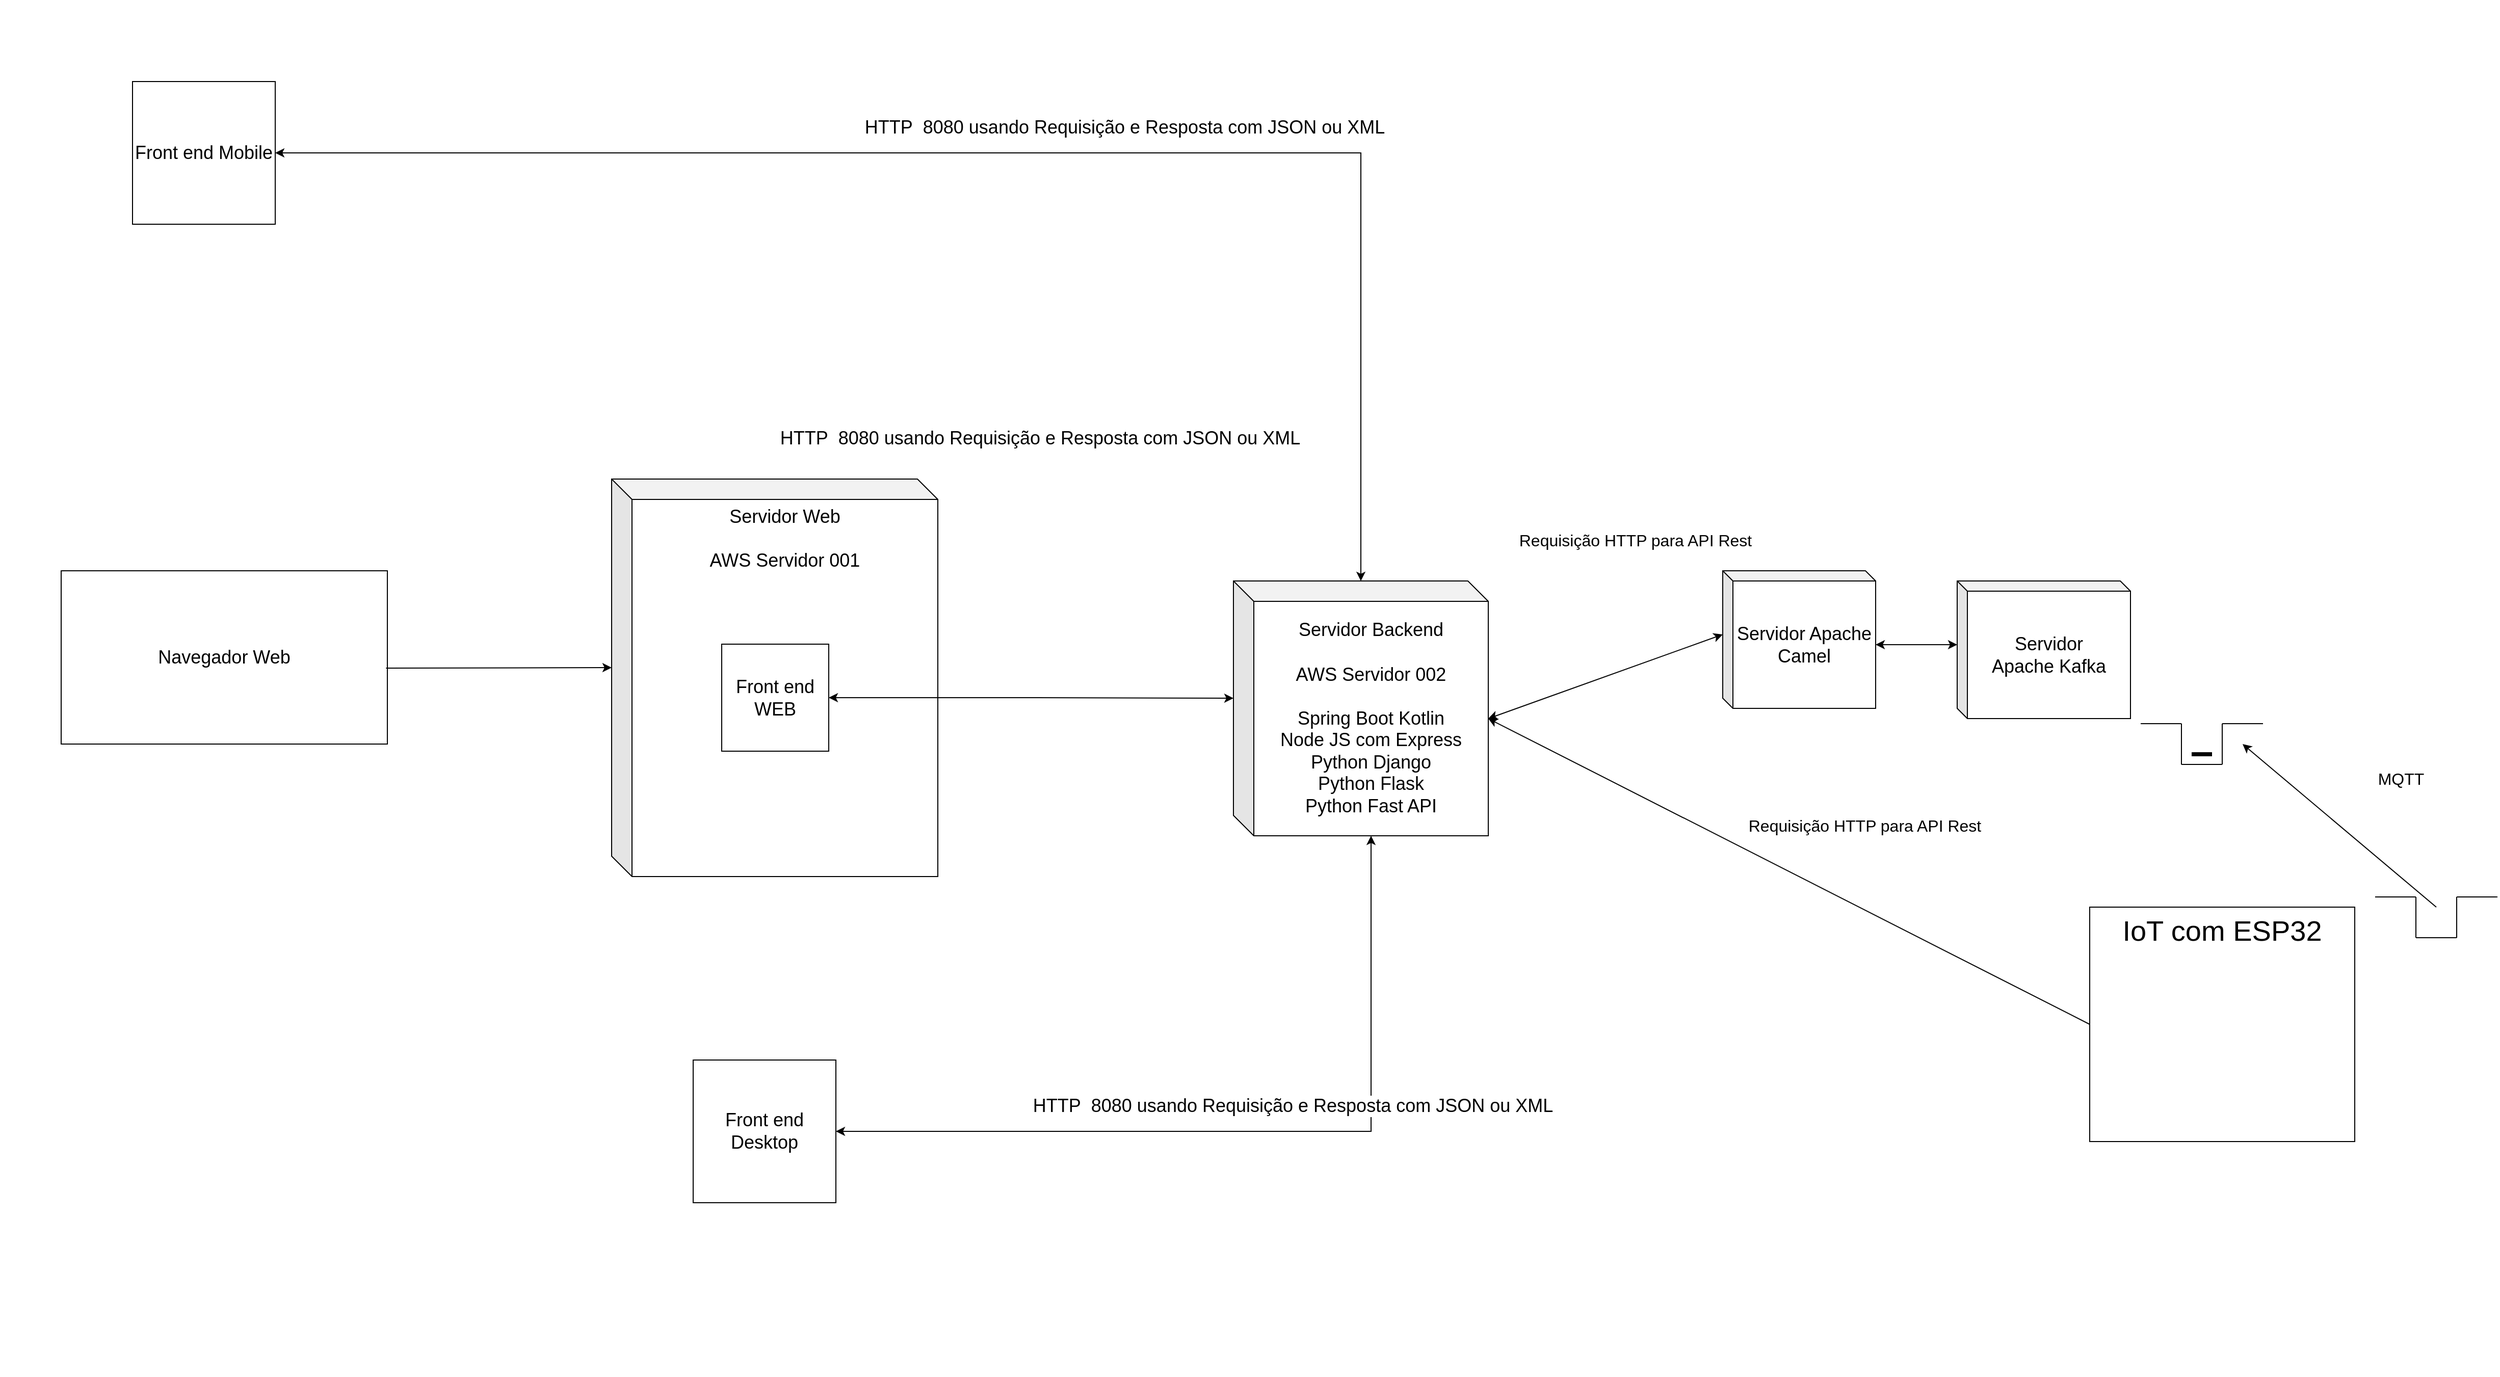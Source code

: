 <mxfile version="26.0.12">
  <diagram name="Página-1" id="81F1UbtDlpMVIuJjuEPL">
    <mxGraphModel dx="4380" dy="3018" grid="1" gridSize="10" guides="1" tooltips="1" connect="1" arrows="1" fold="1" page="1" pageScale="1" pageWidth="827" pageHeight="1169" math="0" shadow="0">
      <root>
        <mxCell id="0" />
        <mxCell id="1" parent="0" />
        <mxCell id="IYKdBTSMvmW3wx0UBxRR-4" value="IoT com ESP32" style="rounded=0;whiteSpace=wrap;html=1;fontSize=28;verticalAlign=top;" vertex="1" parent="1">
          <mxGeometry x="1110" y="460" width="260" height="230" as="geometry" />
        </mxCell>
        <mxCell id="IYKdBTSMvmW3wx0UBxRR-3" value="" style="shape=image;html=1;verticalAlign=top;verticalLabelPosition=bottom;labelBackgroundColor=#ffffff;imageAspect=0;aspect=fixed;image=https://cdn2.iconfinder.com/data/icons/electronic-13/480/3-electronic-arduino-chipset-icon-2-128.png" vertex="1" parent="1">
          <mxGeometry x="1230" y="550" width="128" height="128" as="geometry" />
        </mxCell>
        <mxCell id="KUsmrb8lNCLkx_MoMA3p-17" value="Servidor Web&lt;div&gt;&lt;br&gt;&lt;/div&gt;&lt;div&gt;AWS Servidor 001&lt;/div&gt;" style="shape=cube;whiteSpace=wrap;html=1;boundedLbl=1;backgroundOutline=1;darkOpacity=0.05;darkOpacity2=0.1;verticalAlign=top;fontSize=18;" parent="1" vertex="1">
          <mxGeometry x="-340" y="40" width="320" height="390" as="geometry" />
        </mxCell>
        <mxCell id="KUsmrb8lNCLkx_MoMA3p-1" value="Servidor Backend&lt;div&gt;&lt;br&gt;&lt;/div&gt;&lt;div&gt;AWS Servidor 002&lt;br&gt;&lt;div&gt;&lt;br&gt;&lt;/div&gt;&lt;div&gt;Spring Boot Kotlin&lt;/div&gt;&lt;div&gt;Node JS com Express&lt;/div&gt;&lt;div&gt;Python Django&lt;/div&gt;&lt;div&gt;Python Flask&lt;/div&gt;&lt;div&gt;Python Fast API&lt;/div&gt;&lt;/div&gt;" style="shape=cube;whiteSpace=wrap;html=1;boundedLbl=1;backgroundOutline=1;darkOpacity=0.05;darkOpacity2=0.1;fontSize=18;" parent="1" vertex="1">
          <mxGeometry x="270" y="140" width="250" height="250" as="geometry" />
        </mxCell>
        <mxCell id="KUsmrb8lNCLkx_MoMA3p-7" value="Front end WEB" style="whiteSpace=wrap;html=1;aspect=fixed;fontSize=18;" parent="1" vertex="1">
          <mxGeometry x="-232" y="202" width="105" height="105" as="geometry" />
        </mxCell>
        <mxCell id="KUsmrb8lNCLkx_MoMA3p-8" style="edgeStyle=orthogonalEdgeStyle;rounded=0;orthogonalLoop=1;jettySize=auto;html=1;startArrow=classic;startFill=1;endArrow=classic;endFill=1;exitX=1;exitY=0.5;exitDx=0;exitDy=0;entryX=0;entryY=0;entryDx=0;entryDy=115.0;entryPerimeter=0;" parent="1" source="KUsmrb8lNCLkx_MoMA3p-7" target="KUsmrb8lNCLkx_MoMA3p-1" edge="1">
          <mxGeometry relative="1" as="geometry">
            <mxPoint x="530" y="275" as="sourcePoint" />
            <mxPoint x="810" y="275" as="targetPoint" />
          </mxGeometry>
        </mxCell>
        <mxCell id="KUsmrb8lNCLkx_MoMA3p-9" value="HTTP&amp;nbsp; 8080 usando Requisição e Resposta com JSON ou XML" style="edgeLabel;html=1;align=center;verticalAlign=middle;resizable=0;points=[];fontSize=18;" parent="KUsmrb8lNCLkx_MoMA3p-8" vertex="1" connectable="0">
          <mxGeometry x="0.15" y="1" relative="1" as="geometry">
            <mxPoint x="-21" y="-254" as="offset" />
          </mxGeometry>
        </mxCell>
        <mxCell id="KUsmrb8lNCLkx_MoMA3p-11" style="edgeStyle=orthogonalEdgeStyle;rounded=0;orthogonalLoop=1;jettySize=auto;html=1;startArrow=classic;startFill=1;endArrow=classic;endFill=1;exitX=1;exitY=0.5;exitDx=0;exitDy=0;" parent="1" source="KUsmrb8lNCLkx_MoMA3p-10" target="KUsmrb8lNCLkx_MoMA3p-1" edge="1">
          <mxGeometry relative="1" as="geometry">
            <mxPoint x="-100" y="265" as="sourcePoint" />
            <mxPoint x="280" y="265" as="targetPoint" />
          </mxGeometry>
        </mxCell>
        <mxCell id="KUsmrb8lNCLkx_MoMA3p-12" value="HTTP&amp;nbsp; 8080 usando Requisição e Resposta com JSON ou XML" style="edgeLabel;html=1;align=center;verticalAlign=middle;resizable=0;points=[];fontSize=18;" parent="KUsmrb8lNCLkx_MoMA3p-11" vertex="1" connectable="0">
          <mxGeometry x="0.15" y="1" relative="1" as="geometry">
            <mxPoint x="-21" y="-24" as="offset" />
          </mxGeometry>
        </mxCell>
        <mxCell id="KUsmrb8lNCLkx_MoMA3p-14" style="edgeStyle=orthogonalEdgeStyle;rounded=0;orthogonalLoop=1;jettySize=auto;html=1;startArrow=classic;startFill=1;endArrow=classic;endFill=1;exitX=1;exitY=0.5;exitDx=0;exitDy=0;entryX=0;entryY=0;entryDx=135;entryDy=250.0;entryPerimeter=0;" parent="1" source="KUsmrb8lNCLkx_MoMA3p-13" target="KUsmrb8lNCLkx_MoMA3p-1" edge="1">
          <mxGeometry relative="1" as="geometry">
            <mxPoint x="-100" y="40" as="sourcePoint" />
            <mxPoint x="405" y="150" as="targetPoint" />
          </mxGeometry>
        </mxCell>
        <mxCell id="KUsmrb8lNCLkx_MoMA3p-15" value="HTTP&amp;nbsp; 8080 usando Requisição e Resposta com JSON ou XML" style="edgeLabel;html=1;align=center;verticalAlign=middle;resizable=0;points=[];fontSize=18;" parent="KUsmrb8lNCLkx_MoMA3p-14" vertex="1" connectable="0">
          <mxGeometry x="0.15" y="1" relative="1" as="geometry">
            <mxPoint x="-21" y="-24" as="offset" />
          </mxGeometry>
        </mxCell>
        <mxCell id="KUsmrb8lNCLkx_MoMA3p-22" value="" style="group;fontSize=19;" parent="1" vertex="1" connectable="0">
          <mxGeometry x="-910" y="-430" width="338" height="338" as="geometry" />
        </mxCell>
        <mxCell id="KUsmrb8lNCLkx_MoMA3p-18" value="" style="shape=image;html=1;verticalAlign=top;verticalLabelPosition=bottom;labelBackgroundColor=#ffffff;imageAspect=0;aspect=fixed;image=https://cdn1.iconfinder.com/data/icons/general-9/500/iPad-128.png" parent="KUsmrb8lNCLkx_MoMA3p-22" vertex="1">
          <mxGeometry width="338" height="338" as="geometry" />
        </mxCell>
        <mxCell id="KUsmrb8lNCLkx_MoMA3p-10" value="Front end Mobile" style="whiteSpace=wrap;html=1;aspect=fixed;fontSize=18;" parent="KUsmrb8lNCLkx_MoMA3p-22" vertex="1">
          <mxGeometry x="100" y="80" width="140" height="140" as="geometry" />
        </mxCell>
        <mxCell id="KUsmrb8lNCLkx_MoMA3p-27" value="" style="group;fontSize=18;" parent="1" vertex="1" connectable="0">
          <mxGeometry x="-940" y="30" width="440" height="440" as="geometry" />
        </mxCell>
        <mxCell id="KUsmrb8lNCLkx_MoMA3p-23" value="" style="shape=image;html=1;verticalAlign=top;verticalLabelPosition=bottom;labelBackgroundColor=#ffffff;imageAspect=0;aspect=fixed;image=https://cdn1.iconfinder.com/data/icons/general-9/500/laptop-128.png" parent="KUsmrb8lNCLkx_MoMA3p-27" vertex="1">
          <mxGeometry width="440" height="440" as="geometry" />
        </mxCell>
        <mxCell id="KUsmrb8lNCLkx_MoMA3p-26" value="Navegador Web" style="rounded=0;whiteSpace=wrap;html=1;fontSize=18;" parent="KUsmrb8lNCLkx_MoMA3p-27" vertex="1">
          <mxGeometry x="60" y="100" width="320" height="170" as="geometry" />
        </mxCell>
        <mxCell id="C7t1A0CUNiaQvzjGpF3V-2" value="" style="endArrow=classic;html=1;rounded=0;exitX=0.996;exitY=0.562;exitDx=0;exitDy=0;exitPerimeter=0;entryX=0;entryY=0;entryDx=0;entryDy=185;entryPerimeter=0;" parent="1" source="KUsmrb8lNCLkx_MoMA3p-26" target="KUsmrb8lNCLkx_MoMA3p-17" edge="1">
          <mxGeometry width="50" height="50" relative="1" as="geometry">
            <mxPoint x="-400" y="80" as="sourcePoint" />
            <mxPoint x="-350" y="30" as="targetPoint" />
          </mxGeometry>
        </mxCell>
        <mxCell id="C7t1A0CUNiaQvzjGpF3V-4" value="" style="group" parent="1" vertex="1" connectable="0">
          <mxGeometry x="-410" y="480" width="440" height="440" as="geometry" />
        </mxCell>
        <mxCell id="KUsmrb8lNCLkx_MoMA3p-19" value="" style="shape=image;html=1;verticalAlign=top;verticalLabelPosition=bottom;labelBackgroundColor=#ffffff;imageAspect=0;aspect=fixed;image=https://cdn1.iconfinder.com/data/icons/general-9/500/laptop-128.png" parent="C7t1A0CUNiaQvzjGpF3V-4" vertex="1">
          <mxGeometry width="440" height="440" as="geometry" />
        </mxCell>
        <mxCell id="KUsmrb8lNCLkx_MoMA3p-13" value="Front end Desktop" style="whiteSpace=wrap;html=1;aspect=fixed;fontSize=18;" parent="C7t1A0CUNiaQvzjGpF3V-4" vertex="1">
          <mxGeometry x="150" y="130" width="140" height="140" as="geometry" />
        </mxCell>
        <mxCell id="IYKdBTSMvmW3wx0UBxRR-1" value="Servidor&lt;div&gt;Apache Kafka&lt;/div&gt;" style="shape=cube;whiteSpace=wrap;html=1;boundedLbl=1;backgroundOutline=1;darkOpacity=0.05;darkOpacity2=0.1;size=10;fontSize=18;" vertex="1" parent="1">
          <mxGeometry x="980" y="140" width="170" height="135" as="geometry" />
        </mxCell>
        <mxCell id="IYKdBTSMvmW3wx0UBxRR-2" value="Servidor Apache Camel" style="shape=cube;whiteSpace=wrap;html=1;boundedLbl=1;backgroundOutline=1;darkOpacity=0.05;darkOpacity2=0.1;size=10;fontSize=18;" vertex="1" parent="1">
          <mxGeometry x="750" y="130" width="150" height="135" as="geometry" />
        </mxCell>
        <mxCell id="IYKdBTSMvmW3wx0UBxRR-5" value="&lt;font style=&quot;font-size: 16px;&quot;&gt;Requisição HTTP para API Rest&lt;/font&gt;" style="endArrow=classic;html=1;rounded=0;exitX=0;exitY=0.5;exitDx=0;exitDy=0;entryX=0;entryY=0;entryDx=250.0;entryDy=135;entryPerimeter=0;" edge="1" parent="1" source="IYKdBTSMvmW3wx0UBxRR-4" target="KUsmrb8lNCLkx_MoMA3p-1">
          <mxGeometry x="-0.14" y="-74" width="50" height="50" relative="1" as="geometry">
            <mxPoint x="990" y="570" as="sourcePoint" />
            <mxPoint x="720" y="290" as="targetPoint" />
            <mxPoint x="-1" as="offset" />
          </mxGeometry>
        </mxCell>
        <mxCell id="IYKdBTSMvmW3wx0UBxRR-13" value="" style="group" vertex="1" connectable="0" parent="1">
          <mxGeometry x="1390" y="450" width="120" height="40" as="geometry" />
        </mxCell>
        <mxCell id="IYKdBTSMvmW3wx0UBxRR-7" value="" style="endArrow=none;html=1;rounded=0;" edge="1" parent="IYKdBTSMvmW3wx0UBxRR-13">
          <mxGeometry width="50" height="50" relative="1" as="geometry">
            <mxPoint as="sourcePoint" />
            <mxPoint x="40" as="targetPoint" />
          </mxGeometry>
        </mxCell>
        <mxCell id="IYKdBTSMvmW3wx0UBxRR-9" value="" style="endArrow=none;html=1;rounded=0;" edge="1" parent="IYKdBTSMvmW3wx0UBxRR-13">
          <mxGeometry width="50" height="50" relative="1" as="geometry">
            <mxPoint x="80" as="sourcePoint" />
            <mxPoint x="120" as="targetPoint" />
          </mxGeometry>
        </mxCell>
        <mxCell id="IYKdBTSMvmW3wx0UBxRR-10" value="" style="endArrow=none;html=1;rounded=0;" edge="1" parent="IYKdBTSMvmW3wx0UBxRR-13">
          <mxGeometry width="50" height="50" relative="1" as="geometry">
            <mxPoint x="40" y="40" as="sourcePoint" />
            <mxPoint x="80" y="40" as="targetPoint" />
          </mxGeometry>
        </mxCell>
        <mxCell id="IYKdBTSMvmW3wx0UBxRR-11" value="" style="endArrow=none;html=1;rounded=0;" edge="1" parent="IYKdBTSMvmW3wx0UBxRR-13">
          <mxGeometry width="50" height="50" relative="1" as="geometry">
            <mxPoint x="40" as="sourcePoint" />
            <mxPoint x="40" y="40" as="targetPoint" />
          </mxGeometry>
        </mxCell>
        <mxCell id="IYKdBTSMvmW3wx0UBxRR-12" value="" style="endArrow=none;html=1;rounded=0;" edge="1" parent="IYKdBTSMvmW3wx0UBxRR-13">
          <mxGeometry width="50" height="50" relative="1" as="geometry">
            <mxPoint x="80" as="sourcePoint" />
            <mxPoint x="80" y="40" as="targetPoint" />
          </mxGeometry>
        </mxCell>
        <mxCell id="IYKdBTSMvmW3wx0UBxRR-14" value="" style="group" vertex="1" connectable="0" parent="1">
          <mxGeometry x="1160" y="280" width="120" height="40" as="geometry" />
        </mxCell>
        <mxCell id="IYKdBTSMvmW3wx0UBxRR-15" value="" style="endArrow=none;html=1;rounded=0;" edge="1" parent="IYKdBTSMvmW3wx0UBxRR-14">
          <mxGeometry width="50" height="50" relative="1" as="geometry">
            <mxPoint as="sourcePoint" />
            <mxPoint x="40" as="targetPoint" />
          </mxGeometry>
        </mxCell>
        <mxCell id="IYKdBTSMvmW3wx0UBxRR-16" value="" style="endArrow=none;html=1;rounded=0;" edge="1" parent="IYKdBTSMvmW3wx0UBxRR-14">
          <mxGeometry width="50" height="50" relative="1" as="geometry">
            <mxPoint x="80" as="sourcePoint" />
            <mxPoint x="120" as="targetPoint" />
          </mxGeometry>
        </mxCell>
        <mxCell id="IYKdBTSMvmW3wx0UBxRR-17" value="" style="endArrow=none;html=1;rounded=0;" edge="1" parent="IYKdBTSMvmW3wx0UBxRR-14">
          <mxGeometry width="50" height="50" relative="1" as="geometry">
            <mxPoint x="40" y="40" as="sourcePoint" />
            <mxPoint x="80" y="40" as="targetPoint" />
          </mxGeometry>
        </mxCell>
        <mxCell id="IYKdBTSMvmW3wx0UBxRR-18" value="" style="endArrow=none;html=1;rounded=0;" edge="1" parent="IYKdBTSMvmW3wx0UBxRR-14">
          <mxGeometry width="50" height="50" relative="1" as="geometry">
            <mxPoint x="40" as="sourcePoint" />
            <mxPoint x="40" y="40" as="targetPoint" />
          </mxGeometry>
        </mxCell>
        <mxCell id="IYKdBTSMvmW3wx0UBxRR-19" value="" style="endArrow=none;html=1;rounded=0;" edge="1" parent="IYKdBTSMvmW3wx0UBxRR-14">
          <mxGeometry width="50" height="50" relative="1" as="geometry">
            <mxPoint x="80" as="sourcePoint" />
            <mxPoint x="80" y="40" as="targetPoint" />
          </mxGeometry>
        </mxCell>
        <mxCell id="IYKdBTSMvmW3wx0UBxRR-21" value="" style="endArrow=none;html=1;rounded=0;spacing=2;jumpSize=6;strokeWidth=4;" edge="1" parent="IYKdBTSMvmW3wx0UBxRR-14">
          <mxGeometry width="50" height="50" relative="1" as="geometry">
            <mxPoint x="50" y="30" as="sourcePoint" />
            <mxPoint x="70" y="30" as="targetPoint" />
          </mxGeometry>
        </mxCell>
        <mxCell id="IYKdBTSMvmW3wx0UBxRR-20" value="&lt;span style=&quot;font-size: 16px;&quot;&gt;MQTT&lt;/span&gt;" style="endArrow=classic;html=1;rounded=0;" edge="1" parent="1">
          <mxGeometry x="-0.14" y="-74" width="50" height="50" relative="1" as="geometry">
            <mxPoint x="1450" y="460" as="sourcePoint" />
            <mxPoint x="1260" y="300" as="targetPoint" />
            <mxPoint x="-1" as="offset" />
          </mxGeometry>
        </mxCell>
        <mxCell id="IYKdBTSMvmW3wx0UBxRR-23" value="" style="endArrow=classic;startArrow=classic;html=1;rounded=0;entryX=0;entryY=0;entryDx=0;entryDy=62.5;entryPerimeter=0;exitX=0;exitY=0;exitDx=150;exitDy=72.5;exitPerimeter=0;" edge="1" parent="1" source="IYKdBTSMvmW3wx0UBxRR-2" target="IYKdBTSMvmW3wx0UBxRR-1">
          <mxGeometry width="50" height="50" relative="1" as="geometry">
            <mxPoint x="910" y="240" as="sourcePoint" />
            <mxPoint x="960" y="190" as="targetPoint" />
          </mxGeometry>
        </mxCell>
        <mxCell id="IYKdBTSMvmW3wx0UBxRR-24" value="" style="endArrow=classic;startArrow=classic;html=1;rounded=0;entryX=0;entryY=0;entryDx=0;entryDy=62.5;entryPerimeter=0;exitX=0;exitY=0;exitDx=250;exitDy=135;exitPerimeter=0;" edge="1" parent="1" source="KUsmrb8lNCLkx_MoMA3p-1" target="IYKdBTSMvmW3wx0UBxRR-2">
          <mxGeometry width="50" height="50" relative="1" as="geometry">
            <mxPoint x="630" y="213" as="sourcePoint" />
            <mxPoint x="710" y="213" as="targetPoint" />
          </mxGeometry>
        </mxCell>
        <mxCell id="IYKdBTSMvmW3wx0UBxRR-26" value="&lt;span style=&quot;font-size: 16px;&quot;&gt;Requisição HTTP para API Rest&lt;/span&gt;" style="edgeLabel;html=1;align=center;verticalAlign=middle;resizable=0;points=[];" vertex="1" connectable="0" parent="IYKdBTSMvmW3wx0UBxRR-24">
          <mxGeometry x="0.238" y="-2" relative="1" as="geometry">
            <mxPoint y="-126" as="offset" />
          </mxGeometry>
        </mxCell>
      </root>
    </mxGraphModel>
  </diagram>
</mxfile>
